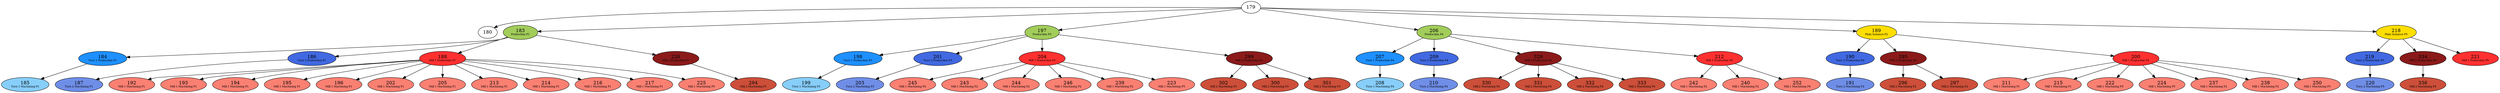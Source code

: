 strict digraph G {
    179 -> 180
    179 -> 183
    183 [label=<183<BR/><FONT POINT-SIZE="8">Production P1</FONT>>, style=filled, fillcolor="#a2cd5a"]
    184 [label=<184<BR/><FONT POINT-SIZE="8">Turn 1 Production P1</FONT>>, style=filled, fillcolor="#1e90ff"]
    183 -> 184
    186 [label=<186<BR/><FONT POINT-SIZE="8">Turn 2 Production P1</FONT>>, style=filled, fillcolor="#4169e1"]
    183 -> 186
    188 [label=<188<BR/><FONT POINT-SIZE="8">Mill 1 Production P1</FONT>>, style=filled, fillcolor="#ff3030"]
    183 -> 188
    185 [label=<185<BR/><FONT POINT-SIZE="8">Turn 1 Machining P1</FONT>>, style=filled, fillcolor="#87cefa"]
    184 -> 185
    187 [label=<187<BR/><FONT POINT-SIZE="8">Turn 2 Machining P1</FONT>>, style=filled, fillcolor="#6f8ee7"]
    186 -> 187
    192 [label=<192<BR/><FONT POINT-SIZE="8">Mill 1 Machining P1</FONT>>, style=filled, fillcolor="#fa8072"]
    188 -> 192
    193 [label=<193<BR/><FONT POINT-SIZE="8">Mill 1 Machining P1</FONT>>, style=filled, fillcolor="#fa8072"]
    188 -> 193
    194 [label=<194<BR/><FONT POINT-SIZE="8">Mill 1 Machining P1</FONT>>, style=filled, fillcolor="#fa8072"]
    188 -> 194
    195 [label=<195<BR/><FONT POINT-SIZE="8">Mill 1 Machining P1</FONT>>, style=filled, fillcolor="#fa8072"]
    188 -> 195
    196 [label=<196<BR/><FONT POINT-SIZE="8">Mill 1 Machining P1</FONT>>, style=filled, fillcolor="#fa8072"]
    188 -> 196
    202 [label=<202<BR/><FONT POINT-SIZE="8">Mill 1 Machining P1</FONT>>, style=filled, fillcolor="#fa8072"]
    188 -> 202
    205 [label=<205<BR/><FONT POINT-SIZE="8">Mill 1 Machining P1</FONT>>, style=filled, fillcolor="#fa8072"]
    188 -> 205
    213 [label=<213<BR/><FONT POINT-SIZE="8">Mill 1 Machining P1</FONT>>, style=filled, fillcolor="#fa8072"]
    188 -> 213
    214 [label=<214<BR/><FONT POINT-SIZE="8">Mill 1 Machining P1</FONT>>, style=filled, fillcolor="#fa8072"]
    188 -> 214
    216 [label=<216<BR/><FONT POINT-SIZE="8">Mill 1 Machining P1</FONT>>, style=filled, fillcolor="#fa8072"]
    188 -> 216
    217 [label=<217<BR/><FONT POINT-SIZE="8">Mill 1 Machining P1</FONT>>, style=filled, fillcolor="#fa8072"]
    188 -> 217
    225 [label=<225<BR/><FONT POINT-SIZE="8">Mill 1 Machining P5</FONT>>, style=filled, fillcolor="#fa8072"]
    188 -> 225
    179 -> 197
    197 [label=<197<BR/><FONT POINT-SIZE="8">Production P3</FONT>>, style=filled, fillcolor="#a2cd5a"]
    198 [label=<198<BR/><FONT POINT-SIZE="8">Turn 1 Production P3</FONT>>, style=filled, fillcolor="#1e90ff"]
    197 -> 198
    201 [label=<201<BR/><FONT POINT-SIZE="8">Turn 2 Production P3</FONT>>, style=filled, fillcolor="#4169e1"]
    197 -> 201
    199 [label=<199<BR/><FONT POINT-SIZE="8">Turn 1 Machining P3</FONT>>, style=filled, fillcolor="#87cefa"]
    198 -> 199
    203 [label=<203<BR/><FONT POINT-SIZE="8">Turn 2 Machining P3</FONT>>, style=filled, fillcolor="#6f8ee7"]
    201 -> 203
    179 -> 206
    206 [label=<206<BR/><FONT POINT-SIZE="8">Production P4</FONT>>, style=filled, fillcolor="#a2cd5a"]
    207 [label=<207<BR/><FONT POINT-SIZE="8">Turn 1 Production P4</FONT>>, style=filled, fillcolor="#1e90ff"]
    206 -> 207
    209 [label=<209<BR/><FONT POINT-SIZE="8">Turn 2 Production P4</FONT>>, style=filled, fillcolor="#4169e1"]
    206 -> 209
    329 [label=<329<BR/><FONT POINT-SIZE="8">Mill 2 Production P4</FONT>>, style=filled, fillcolor="#8b1a1a"]
    206 -> 329
    208 [label=<208<BR/><FONT POINT-SIZE="8">Turn 1 Machining P4</FONT>>, style=filled, fillcolor="#87cefa"]
    207 -> 208
    210 [label=<210<BR/><FONT POINT-SIZE="8">Turn 2 Machining P4</FONT>>, style=filled, fillcolor="#6f8ee7"]
    209 -> 210
    330 [label=<330<BR/><FONT POINT-SIZE="8">Mill 2 Machining P4</FONT>>, style=filled, fillcolor="#cd4f39"]
    329 -> 330
    331 [label=<331<BR/><FONT POINT-SIZE="8">Mill 2 Machining P4</FONT>>, style=filled, fillcolor="#cd4f39"]
    329 -> 331
    332 [label=<332<BR/><FONT POINT-SIZE="8">Mill 2 Machining P4</FONT>>, style=filled, fillcolor="#cd4f39"]
    329 -> 332
    333 [label=<333<BR/><FONT POINT-SIZE="8">Mill 2 Machining P4</FONT>>, style=filled, fillcolor="#cd4f39"]
    329 -> 333
    179 -> 189
    189 [label=<189<BR/><FONT POINT-SIZE="8">Plain Instance P2</FONT>>, style=filled, fillcolor="#ffde00"]
    190 [label=<190<BR/><FONT POINT-SIZE="8">Turn 2 Production P2</FONT>>, style=filled, fillcolor="#4169e1"]
    189 -> 190
    295 [label=<295<BR/><FONT POINT-SIZE="8">Mill 2 Production P2</FONT>>, style=filled, fillcolor="#8b1a1a"]
    189 -> 295
    191 [label=<191<BR/><FONT POINT-SIZE="8">Turn 2 Machining P2</FONT>>, style=filled, fillcolor="#6f8ee7"]
    190 -> 191
    296 [label=<296<BR/><FONT POINT-SIZE="8">Mill 2 Machining P2</FONT>>, style=filled, fillcolor="#cd4f39"]
    295 -> 296
    297 [label=<297<BR/><FONT POINT-SIZE="8">Mill 2 Machining P2</FONT>>, style=filled, fillcolor="#cd4f39"]
    295 -> 297
    179 -> 218
    218 [label=<218<BR/><FONT POINT-SIZE="8">Plain Instance P5</FONT>>, style=filled, fillcolor="#ffde00"]
    219 [label=<219<BR/><FONT POINT-SIZE="8">Turn 2 Production P5</FONT>>, style=filled, fillcolor="#4169e1"]
    218 -> 219
    220 [label=<220<BR/><FONT POINT-SIZE="8">Turn 2 Machining P5</FONT>>, style=filled, fillcolor="#6f8ee7"]
    219 -> 220
    245 [label=<245<BR/><FONT POINT-SIZE="8">Mill 1 Machining P2</FONT>>, style=filled, fillcolor="#fa8072"]
    200 [label=<200<BR/><FONT POINT-SIZE="8">Mill 1 Production P2</FONT>>, style=filled, fillcolor="#ff3030"]
    211 [label=<211<BR/><FONT POINT-SIZE="8">Mill 1 Machining P1</FONT>>, style=filled, fillcolor="#fa8072"]
    200 -> 211
    215 [label=<215<BR/><FONT POINT-SIZE="8">Mill 1 Machining P1</FONT>>, style=filled, fillcolor="#fa8072"]
    200 -> 215
    222 [label=<222<BR/><FONT POINT-SIZE="8">Mill 1 Machining P5</FONT>>, style=filled, fillcolor="#fa8072"]
    200 -> 222
    224 [label=<224<BR/><FONT POINT-SIZE="8">Mill 1 Machining P5</FONT>>, style=filled, fillcolor="#fa8072"]
    200 -> 224
    237 [label=<237<BR/><FONT POINT-SIZE="8">Mill 1 Machining P2</FONT>>, style=filled, fillcolor="#fa8072"]
    200 -> 237
    238 [label=<238<BR/><FONT POINT-SIZE="8">Mill 1 Machining P2</FONT>>, style=filled, fillcolor="#fa8072"]
    200 -> 238
    250 [label=<250<BR/><FONT POINT-SIZE="8">Mill 1 Machining P3</FONT>>, style=filled, fillcolor="#fa8072"]
    200 -> 250
    211 [label=<211<BR/><FONT POINT-SIZE="8">Mill 1 Machining P1</FONT>>, style=filled, fillcolor="#fa8072"]
    215 [label=<215<BR/><FONT POINT-SIZE="8">Mill 1 Machining P1</FONT>>, style=filled, fillcolor="#fa8072"]
    222 [label=<222<BR/><FONT POINT-SIZE="8">Mill 1 Machining P5</FONT>>, style=filled, fillcolor="#fa8072"]
    224 [label=<224<BR/><FONT POINT-SIZE="8">Mill 1 Machining P5</FONT>>, style=filled, fillcolor="#fa8072"]
    237 [label=<237<BR/><FONT POINT-SIZE="8">Mill 1 Machining P2</FONT>>, style=filled, fillcolor="#fa8072"]
    238 [label=<238<BR/><FONT POINT-SIZE="8">Mill 1 Machining P2</FONT>>, style=filled, fillcolor="#fa8072"]
    250 [label=<250<BR/><FONT POINT-SIZE="8">Mill 1 Machining P3</FONT>>, style=filled, fillcolor="#fa8072"]
    242 [label=<242<BR/><FONT POINT-SIZE="8">Mill 1 Machining P2</FONT>>, style=filled, fillcolor="#fa8072"]
    243 [label=<243<BR/><FONT POINT-SIZE="8">Mill 1 Machining P2</FONT>>, style=filled, fillcolor="#fa8072"]
    244 [label=<244<BR/><FONT POINT-SIZE="8">Mill 1 Machining P2</FONT>>, style=filled, fillcolor="#fa8072"]
    240 [label=<240<BR/><FONT POINT-SIZE="8">Mill 1 Machining P2</FONT>>, style=filled, fillcolor="#fa8072"]
    246 [label=<246<BR/><FONT POINT-SIZE="8">Mill 1 Machining P2</FONT>>, style=filled, fillcolor="#fa8072"]
    239 [label=<239<BR/><FONT POINT-SIZE="8">Mill 1 Machining P2</FONT>>, style=filled, fillcolor="#fa8072"]
    226 [label=<226<BR/><FONT POINT-SIZE="8">Mill 2 Production P1</FONT>>, style=filled, fillcolor="#8b1a1a"]
    294 [label=<294<BR/><FONT POINT-SIZE="8">Mill 2 Machining P1</FONT>>, style=filled, fillcolor="#cd4f39"]
    226 -> 294
    294 [label=<294<BR/><FONT POINT-SIZE="8">Mill 2 Machining P1</FONT>>, style=filled, fillcolor="#cd4f39"]
    302 [label=<302<BR/><FONT POINT-SIZE="8">Mill 2 Machining P3</FONT>>, style=filled, fillcolor="#cd4f39"]
    204 [label=<204<BR/><FONT POINT-SIZE="8">Mill 1 Production P3</FONT>>, style=filled, fillcolor="#ff3030"]
    223 [label=<223<BR/><FONT POINT-SIZE="8">Mill 1 Machining P5</FONT>>, style=filled, fillcolor="#fa8072"]
    204 -> 223
    239 [label=<239<BR/><FONT POINT-SIZE="8">Mill 1 Machining P2</FONT>>, style=filled, fillcolor="#fa8072"]
    204 -> 239
    243 [label=<243<BR/><FONT POINT-SIZE="8">Mill 1 Machining P2</FONT>>, style=filled, fillcolor="#fa8072"]
    204 -> 243
    244 [label=<244<BR/><FONT POINT-SIZE="8">Mill 1 Machining P2</FONT>>, style=filled, fillcolor="#fa8072"]
    204 -> 244
    245 [label=<245<BR/><FONT POINT-SIZE="8">Mill 1 Machining P2</FONT>>, style=filled, fillcolor="#fa8072"]
    204 -> 245
    246 [label=<246<BR/><FONT POINT-SIZE="8">Mill 1 Machining P2</FONT>>, style=filled, fillcolor="#fa8072"]
    204 -> 246
    223 [label=<223<BR/><FONT POINT-SIZE="8">Mill 1 Machining P5</FONT>>, style=filled, fillcolor="#fa8072"]
    239 [label=<239<BR/><FONT POINT-SIZE="8">Mill 1 Machining P2</FONT>>, style=filled, fillcolor="#fa8072"]
    243 [label=<243<BR/><FONT POINT-SIZE="8">Mill 1 Machining P2</FONT>>, style=filled, fillcolor="#fa8072"]
    244 [label=<244<BR/><FONT POINT-SIZE="8">Mill 1 Machining P2</FONT>>, style=filled, fillcolor="#fa8072"]
    245 [label=<245<BR/><FONT POINT-SIZE="8">Mill 1 Machining P2</FONT>>, style=filled, fillcolor="#fa8072"]
    246 [label=<246<BR/><FONT POINT-SIZE="8">Mill 1 Machining P2</FONT>>, style=filled, fillcolor="#fa8072"]
    300 [label=<300<BR/><FONT POINT-SIZE="8">Mill 2 Machining P3</FONT>>, style=filled, fillcolor="#cd4f39"]
    299 [label=<299<BR/><FONT POINT-SIZE="8">Mill 2 Production P3</FONT>>, style=filled, fillcolor="#8b1a1a"]
    300 [label=<300<BR/><FONT POINT-SIZE="8">Mill 2 Machining P3</FONT>>, style=filled, fillcolor="#cd4f39"]
    299 -> 300
    301 [label=<301<BR/><FONT POINT-SIZE="8">Mill 2 Machining P3</FONT>>, style=filled, fillcolor="#cd4f39"]
    299 -> 301
    302 [label=<302<BR/><FONT POINT-SIZE="8">Mill 2 Machining P3</FONT>>, style=filled, fillcolor="#cd4f39"]
    299 -> 302
    300 [label=<300<BR/><FONT POINT-SIZE="8">Mill 2 Machining P3</FONT>>, style=filled, fillcolor="#cd4f39"]
    301 [label=<301<BR/><FONT POINT-SIZE="8">Mill 2 Machining P3</FONT>>, style=filled, fillcolor="#cd4f39"]
    302 [label=<302<BR/><FONT POINT-SIZE="8">Mill 2 Machining P3</FONT>>, style=filled, fillcolor="#cd4f39"]
    334 [label=<334<BR/><FONT POINT-SIZE="8">Mill 2 Production P5</FONT>>, style=filled, fillcolor="#8b1a1a"]
    336 [label=<336<BR/><FONT POINT-SIZE="8">Mill 2 Machining P5</FONT>>, style=filled, fillcolor="#cd4f39"]
    334 -> 336
    336 [label=<336<BR/><FONT POINT-SIZE="8">Mill 2 Machining P5</FONT>>, style=filled, fillcolor="#cd4f39"]
    221 [label=<221<BR/><FONT POINT-SIZE="8">Mill 1 Production P5</FONT>>, style=filled, fillcolor="#ff3030"]
    252 [label=<252<BR/><FONT POINT-SIZE="8">Mill 1 Machining P4</FONT>>, style=filled, fillcolor="#fa8072"]
    212 [label=<212<BR/><FONT POINT-SIZE="8">Mill 1 Production P4</FONT>>, style=filled, fillcolor="#ff3030"]
    240 [label=<240<BR/><FONT POINT-SIZE="8">Mill 1 Machining P2</FONT>>, style=filled, fillcolor="#fa8072"]
    212 -> 240
    242 [label=<242<BR/><FONT POINT-SIZE="8">Mill 1 Machining P2</FONT>>, style=filled, fillcolor="#fa8072"]
    212 -> 242
    252 [label=<252<BR/><FONT POINT-SIZE="8">Mill 1 Machining P4</FONT>>, style=filled, fillcolor="#fa8072"]
    212 -> 252
    240 [label=<240<BR/><FONT POINT-SIZE="8">Mill 1 Machining P2</FONT>>, style=filled, fillcolor="#fa8072"]
    242 [label=<242<BR/><FONT POINT-SIZE="8">Mill 1 Machining P2</FONT>>, style=filled, fillcolor="#fa8072"]
    252 [label=<252<BR/><FONT POINT-SIZE="8">Mill 1 Machining P4</FONT>>, style=filled, fillcolor="#fa8072"]

    189 -> 200
    197 -> 204
    206 -> 212
    218 -> 221
    183 -> 226
    197 -> 299
    218 -> 334
}
